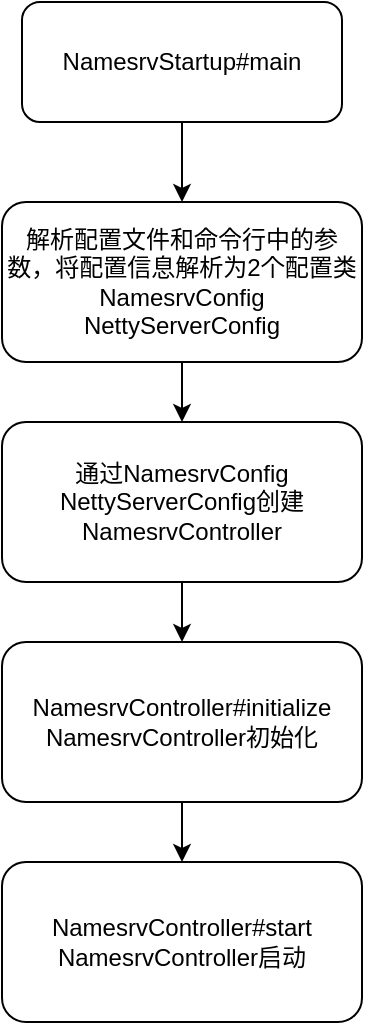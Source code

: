 <mxfile version="14.6.13" type="github">
  <diagram id="iG5Guh-gVL9Y_2O44tq8" name="Page-1">
    <mxGraphModel dx="946" dy="536" grid="1" gridSize="10" guides="1" tooltips="1" connect="1" arrows="1" fold="1" page="1" pageScale="1" pageWidth="827" pageHeight="1169" math="0" shadow="0">
      <root>
        <mxCell id="0" />
        <mxCell id="1" parent="0" />
        <mxCell id="huw0FP6TZixxuaSahoYg-6" style="edgeStyle=orthogonalEdgeStyle;rounded=0;orthogonalLoop=1;jettySize=auto;html=1;" edge="1" parent="1" source="huw0FP6TZixxuaSahoYg-1" target="huw0FP6TZixxuaSahoYg-2">
          <mxGeometry relative="1" as="geometry" />
        </mxCell>
        <mxCell id="huw0FP6TZixxuaSahoYg-1" value="NamesrvStartup#main" style="rounded=1;whiteSpace=wrap;html=1;" vertex="1" parent="1">
          <mxGeometry x="150" y="90" width="160" height="60" as="geometry" />
        </mxCell>
        <mxCell id="huw0FP6TZixxuaSahoYg-7" style="edgeStyle=orthogonalEdgeStyle;rounded=0;orthogonalLoop=1;jettySize=auto;html=1;entryX=0.5;entryY=0;entryDx=0;entryDy=0;" edge="1" parent="1" source="huw0FP6TZixxuaSahoYg-2" target="huw0FP6TZixxuaSahoYg-4">
          <mxGeometry relative="1" as="geometry" />
        </mxCell>
        <mxCell id="huw0FP6TZixxuaSahoYg-2" value="解析配置文件和命令行中的参数，将配置信息解析为2个配置类NamesrvConfig&lt;br&gt;NettyServerConfig" style="rounded=1;whiteSpace=wrap;html=1;" vertex="1" parent="1">
          <mxGeometry x="140" y="190" width="180" height="80" as="geometry" />
        </mxCell>
        <mxCell id="huw0FP6TZixxuaSahoYg-9" style="edgeStyle=orthogonalEdgeStyle;rounded=0;orthogonalLoop=1;jettySize=auto;html=1;exitX=0.5;exitY=1;exitDx=0;exitDy=0;entryX=0.5;entryY=0;entryDx=0;entryDy=0;" edge="1" parent="1" source="huw0FP6TZixxuaSahoYg-3" target="huw0FP6TZixxuaSahoYg-5">
          <mxGeometry relative="1" as="geometry" />
        </mxCell>
        <mxCell id="huw0FP6TZixxuaSahoYg-3" value="NamesrvController#initialize&lt;br&gt;NamesrvController初始化" style="rounded=1;whiteSpace=wrap;html=1;" vertex="1" parent="1">
          <mxGeometry x="140" y="410" width="180" height="80" as="geometry" />
        </mxCell>
        <mxCell id="huw0FP6TZixxuaSahoYg-8" style="edgeStyle=orthogonalEdgeStyle;rounded=0;orthogonalLoop=1;jettySize=auto;html=1;entryX=0.5;entryY=0;entryDx=0;entryDy=0;" edge="1" parent="1" source="huw0FP6TZixxuaSahoYg-4" target="huw0FP6TZixxuaSahoYg-3">
          <mxGeometry relative="1" as="geometry" />
        </mxCell>
        <mxCell id="huw0FP6TZixxuaSahoYg-4" value="通过NamesrvConfig&lt;br&gt;NettyServerConfig创建&lt;span&gt;NamesrvController&lt;/span&gt;" style="rounded=1;whiteSpace=wrap;html=1;" vertex="1" parent="1">
          <mxGeometry x="140" y="300" width="180" height="80" as="geometry" />
        </mxCell>
        <mxCell id="huw0FP6TZixxuaSahoYg-5" value="NamesrvController#start&lt;br&gt;NamesrvController启动" style="rounded=1;whiteSpace=wrap;html=1;" vertex="1" parent="1">
          <mxGeometry x="140" y="520" width="180" height="80" as="geometry" />
        </mxCell>
      </root>
    </mxGraphModel>
  </diagram>
</mxfile>
